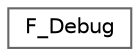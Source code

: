digraph "类继承关系图"
{
 // LATEX_PDF_SIZE
  bgcolor="transparent";
  edge [fontname=Helvetica,fontsize=10,labelfontname=Helvetica,labelfontsize=10];
  node [fontname=Helvetica,fontsize=10,shape=box,height=0.2,width=0.4];
  rankdir="LR";
  Node0 [id="Node000000",label="F_Debug",height=0.2,width=0.4,color="grey40", fillcolor="white", style="filled",URL="$class_f___debug.html",tooltip="提供调试功能"];
}
